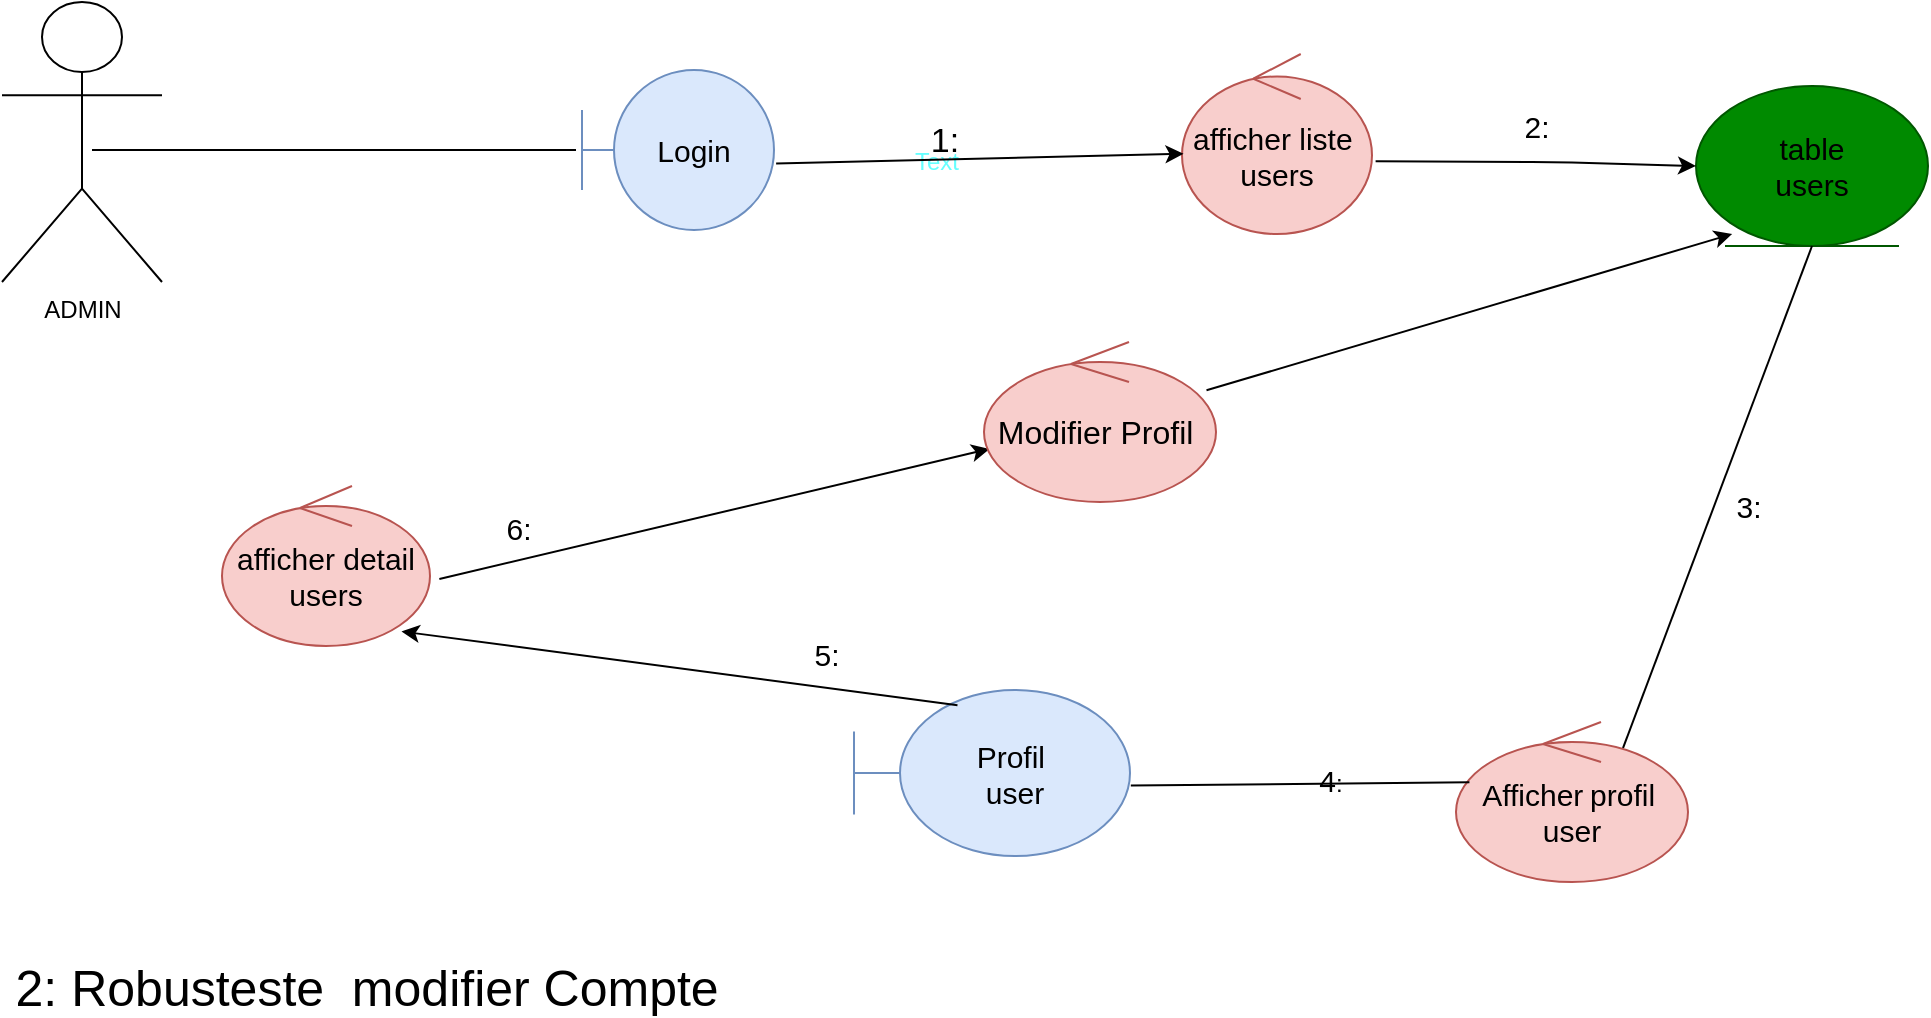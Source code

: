 <mxfile version="12.7.9" type="device"><diagram id="_IwmSG9KvlW4qIeymS8p" name="Page-1"><mxGraphModel dx="1550" dy="799" grid="0" gridSize="10" guides="1" tooltips="1" connect="1" arrows="1" fold="1" page="1" pageScale="1" pageWidth="1600" pageHeight="900" math="0" shadow="0"><root><mxCell id="0"/><mxCell id="1" parent="0"/><mxCell id="E1SUX0GY7sveK-Xfb12T-1" value="ADMIN" style="shape=umlActor;verticalLabelPosition=bottom;labelBackgroundColor=#ffffff;verticalAlign=top;html=1;" vertex="1" parent="1"><mxGeometry x="880" y="650" width="80" height="140" as="geometry"/></mxCell><mxCell id="E1SUX0GY7sveK-Xfb12T-2" value="" style="line;strokeWidth=1;fillColor=none;align=left;verticalAlign=middle;spacingTop=-1;spacingLeft=3;spacingRight=3;rotatable=0;labelPosition=right;points=[];portConstraint=eastwest;" vertex="1" parent="1"><mxGeometry x="925" y="720" width="242" height="8" as="geometry"/></mxCell><mxCell id="E1SUX0GY7sveK-Xfb12T-3" value="Text" style="text;html=1;align=center;verticalAlign=middle;resizable=0;points=[];autosize=1;fontColor=#66FFFF;" vertex="1" parent="1"><mxGeometry x="1331" y="721" width="32" height="18" as="geometry"/></mxCell><mxCell id="E1SUX0GY7sveK-Xfb12T-4" value="&lt;font style=&quot;font-size: 17px&quot;&gt;1:&lt;/font&gt;" style="text;html=1;align=center;verticalAlign=middle;resizable=0;points=[];autosize=1;" vertex="1" parent="1"><mxGeometry x="1339" y="710" width="24" height="20" as="geometry"/></mxCell><mxCell id="E1SUX0GY7sveK-Xfb12T-5" value="&lt;font style=&quot;font-size: 15px&quot;&gt;afficher liste&amp;nbsp;&lt;br&gt;users&lt;br&gt;&lt;/font&gt;" style="ellipse;shape=umlControl;whiteSpace=wrap;html=1;strokeColor=#b85450;fillColor=#f8cecc;" vertex="1" parent="1"><mxGeometry x="1470" y="676" width="95" height="90" as="geometry"/></mxCell><mxCell id="E1SUX0GY7sveK-Xfb12T-6" value="&lt;font style=&quot;font-size: 15px&quot;&gt;Login&lt;/font&gt;" style="shape=umlBoundary;whiteSpace=wrap;html=1;strokeColor=#6c8ebf;fillColor=#dae8fc;" vertex="1" parent="1"><mxGeometry x="1170" y="684" width="96" height="80" as="geometry"/></mxCell><mxCell id="E1SUX0GY7sveK-Xfb12T-7" value="&lt;font color=&quot;#000000&quot; style=&quot;font-size: 15px&quot;&gt;table&lt;br&gt;users&lt;br&gt;&lt;/font&gt;" style="ellipse;shape=umlEntity;whiteSpace=wrap;html=1;strokeColor=#005700;fillColor=#008a00;fontColor=#ffffff;" vertex="1" parent="1"><mxGeometry x="1727" y="692" width="116" height="80" as="geometry"/></mxCell><mxCell id="E1SUX0GY7sveK-Xfb12T-8" value="&lt;font color=&quot;#000000&quot; style=&quot;font-size: 15px&quot;&gt;2:&lt;/font&gt;" style="text;html=1;align=center;verticalAlign=middle;resizable=0;points=[];autosize=1;fontColor=#66FFFF;" vertex="1" parent="1"><mxGeometry x="1635" y="702" width="23" height="19" as="geometry"/></mxCell><mxCell id="E1SUX0GY7sveK-Xfb12T-9" value="" style="endArrow=none;html=1;fontColor=#66FFFF;exitX=0.673;exitY=0.013;exitDx=0;exitDy=0;exitPerimeter=0;" edge="1" parent="1"><mxGeometry width="50" height="50" relative="1" as="geometry"><mxPoint x="1690.49" y="1023.04" as="sourcePoint"/><mxPoint x="1785" y="772" as="targetPoint"/></mxGeometry></mxCell><mxCell id="E1SUX0GY7sveK-Xfb12T-10" value="&lt;font color=&quot;#000000&quot; style=&quot;font-size: 15px&quot;&gt;3:&lt;/font&gt;" style="text;html=1;align=center;verticalAlign=middle;resizable=0;points=[];autosize=1;fontColor=#66FFFF;" vertex="1" parent="1"><mxGeometry x="1741" y="892" width="23" height="19" as="geometry"/></mxCell><mxCell id="E1SUX0GY7sveK-Xfb12T-11" value="&lt;font style=&quot;font-size: 25px&quot;&gt;2: Robusteste&amp;nbsp; modifier Compte&amp;nbsp;&amp;nbsp;&lt;/font&gt;" style="text;html=1;align=center;verticalAlign=middle;resizable=0;points=[];autosize=1;" vertex="1" parent="1"><mxGeometry x="881" y="1131" width="376" height="22" as="geometry"/></mxCell><mxCell id="E1SUX0GY7sveK-Xfb12T-12" value="&lt;font style=&quot;font-size: 15px&quot;&gt;Afficher&lt;/font&gt; &lt;font style=&quot;font-size: 15px&quot;&gt;profil&lt;/font&gt;&amp;nbsp;&lt;br&gt;&lt;font style=&quot;font-size: 15px&quot;&gt;user&lt;/font&gt;" style="ellipse;shape=umlControl;whiteSpace=wrap;html=1;fillColor=#f8cecc;strokeColor=#b85450;" vertex="1" parent="1"><mxGeometry x="1607" y="1010" width="116" height="80" as="geometry"/></mxCell><mxCell id="E1SUX0GY7sveK-Xfb12T-13" value="&lt;font style=&quot;font-size: 15px&quot;&gt;Profil&amp;nbsp;&lt;br&gt;user&lt;/font&gt;" style="shape=umlBoundary;whiteSpace=wrap;html=1;fillColor=#dae8fc;strokeColor=#6c8ebf;" vertex="1" parent="1"><mxGeometry x="1306" y="994" width="138" height="83" as="geometry"/></mxCell><mxCell id="E1SUX0GY7sveK-Xfb12T-14" value="" style="endArrow=none;html=1;entryX=0.058;entryY=0.376;entryDx=0;entryDy=0;entryPerimeter=0;exitX=1.003;exitY=0.576;exitDx=0;exitDy=0;exitPerimeter=0;" edge="1" parent="1" source="E1SUX0GY7sveK-Xfb12T-13" target="E1SUX0GY7sveK-Xfb12T-12"><mxGeometry width="50" height="50" relative="1" as="geometry"><mxPoint x="1458" y="1029" as="sourcePoint"/><mxPoint x="1508" y="979" as="targetPoint"/></mxGeometry></mxCell><mxCell id="E1SUX0GY7sveK-Xfb12T-15" value="" style="endArrow=classic;html=1;entryX=0.008;entryY=0.554;entryDx=0;entryDy=0;entryPerimeter=0;exitX=1.011;exitY=0.584;exitDx=0;exitDy=0;exitPerimeter=0;" edge="1" parent="1" source="E1SUX0GY7sveK-Xfb12T-6" target="E1SUX0GY7sveK-Xfb12T-5"><mxGeometry width="50" height="50" relative="1" as="geometry"><mxPoint x="1275" y="758" as="sourcePoint"/><mxPoint x="1325" y="708" as="targetPoint"/></mxGeometry></mxCell><mxCell id="E1SUX0GY7sveK-Xfb12T-16" value="" style="endArrow=classic;html=1;entryX=0;entryY=0.5;entryDx=0;entryDy=0;exitX=1.019;exitY=0.596;exitDx=0;exitDy=0;exitPerimeter=0;" edge="1" parent="1" source="E1SUX0GY7sveK-Xfb12T-5" target="E1SUX0GY7sveK-Xfb12T-7"><mxGeometry width="50" height="50" relative="1" as="geometry"><mxPoint x="1559" y="753" as="sourcePoint"/><mxPoint x="1609" y="703" as="targetPoint"/><Array as="points"><mxPoint x="1655" y="730"/></Array></mxGeometry></mxCell><mxCell id="E1SUX0GY7sveK-Xfb12T-17" value="&lt;font style=&quot;font-size: 15px&quot;&gt;afficher detail&lt;br&gt;users&lt;br&gt;&lt;/font&gt;" style="ellipse;shape=umlControl;whiteSpace=wrap;html=1;fillColor=#f8cecc;strokeColor=#b85450;" vertex="1" parent="1"><mxGeometry x="990" y="892" width="104" height="80" as="geometry"/></mxCell><mxCell id="E1SUX0GY7sveK-Xfb12T-18" value="" style="endArrow=classic;html=1;entryX=0.863;entryY=0.909;entryDx=0;entryDy=0;entryPerimeter=0;exitX=0.375;exitY=0.092;exitDx=0;exitDy=0;exitPerimeter=0;" edge="1" parent="1" source="E1SUX0GY7sveK-Xfb12T-13" target="E1SUX0GY7sveK-Xfb12T-17"><mxGeometry width="50" height="50" relative="1" as="geometry"><mxPoint x="1200" y="1008" as="sourcePoint"/><mxPoint x="1250" y="958" as="targetPoint"/><Array as="points"/></mxGeometry></mxCell><mxCell id="E1SUX0GY7sveK-Xfb12T-19" value="" style="endArrow=classic;html=1;exitX=1.045;exitY=0.581;exitDx=0;exitDy=0;exitPerimeter=0;entryX=0.024;entryY=0.668;entryDx=0;entryDy=0;entryPerimeter=0;" edge="1" parent="1" source="E1SUX0GY7sveK-Xfb12T-17" target="E1SUX0GY7sveK-Xfb12T-23"><mxGeometry width="50" height="50" relative="1" as="geometry"><mxPoint x="1211" y="917" as="sourcePoint"/><mxPoint x="1292" y="883" as="targetPoint"/></mxGeometry></mxCell><mxCell id="E1SUX0GY7sveK-Xfb12T-20" value="&lt;font style=&quot;font-size: 15px&quot;&gt;4&lt;/font&gt;:" style="text;html=1;align=center;verticalAlign=middle;resizable=0;points=[];autosize=1;" vertex="1" parent="1"><mxGeometry x="1533" y="1029" width="22" height="19" as="geometry"/></mxCell><mxCell id="E1SUX0GY7sveK-Xfb12T-21" value="&lt;font style=&quot;font-size: 15px&quot;&gt;5:&lt;/font&gt;" style="text;html=1;align=center;verticalAlign=middle;resizable=0;points=[];autosize=1;" vertex="1" parent="1"><mxGeometry x="1280" y="966" width="23" height="19" as="geometry"/></mxCell><mxCell id="E1SUX0GY7sveK-Xfb12T-22" value="&lt;font style=&quot;font-size: 15px&quot;&gt;&lt;font style=&quot;font-size: 15px&quot;&gt;6&lt;/font&gt;:&lt;br&gt;&lt;/font&gt;" style="text;html=1;align=center;verticalAlign=middle;resizable=0;points=[];autosize=1;" vertex="1" parent="1"><mxGeometry x="1126" y="903" width="23" height="19" as="geometry"/></mxCell><mxCell id="E1SUX0GY7sveK-Xfb12T-23" value="&lt;font style=&quot;font-size: 16px&quot;&gt;Modifier Profil&amp;nbsp;&lt;/font&gt;" style="ellipse;shape=umlControl;whiteSpace=wrap;html=1;fillColor=#f8cecc;strokeColor=#b85450;" vertex="1" parent="1"><mxGeometry x="1371" y="820" width="116" height="80" as="geometry"/></mxCell><mxCell id="E1SUX0GY7sveK-Xfb12T-24" value="" style="endArrow=classic;html=1;entryX=0.024;entryY=0.668;entryDx=0;entryDy=0;entryPerimeter=0;" edge="1" parent="1" source="E1SUX0GY7sveK-Xfb12T-23"><mxGeometry width="50" height="50" relative="1" as="geometry"><mxPoint x="1470.0" y="831.04" as="sourcePoint"/><mxPoint x="1745.104" y="766" as="targetPoint"/></mxGeometry></mxCell></root></mxGraphModel></diagram></mxfile>
